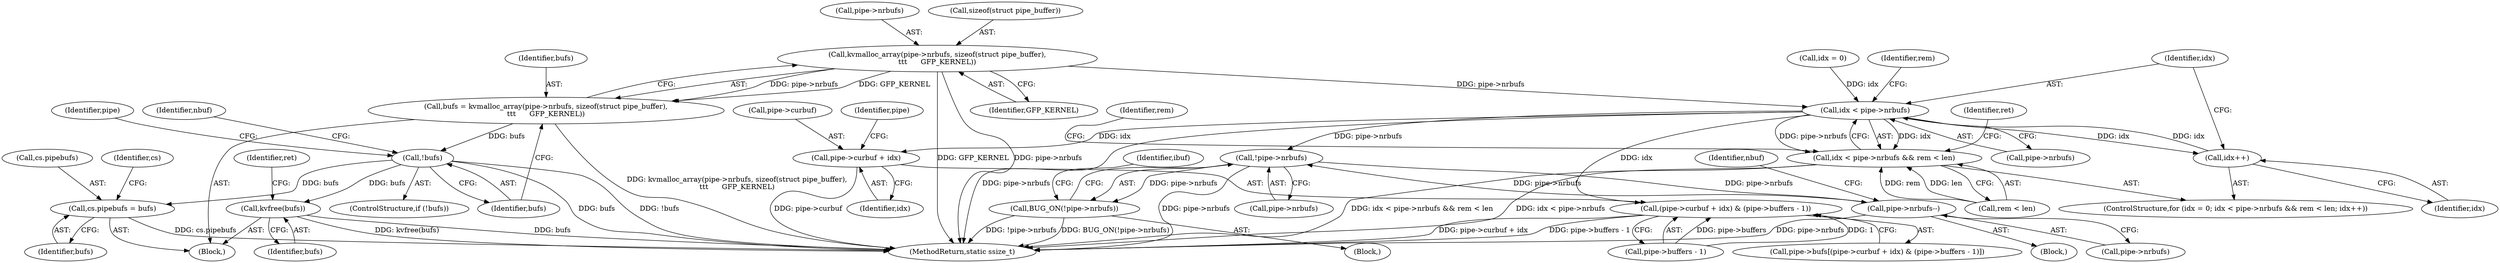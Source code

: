 digraph "0_linux_6b3a707736301c2128ca85ce85fb13f60b5e350a@API" {
"1000128" [label="(Call,kvmalloc_array(pipe->nrbufs, sizeof(struct pipe_buffer),\n\t\t\t      GFP_KERNEL))"];
"1000126" [label="(Call,bufs = kvmalloc_array(pipe->nrbufs, sizeof(struct pipe_buffer),\n\t\t\t      GFP_KERNEL))"];
"1000136" [label="(Call,!bufs)"];
"1000315" [label="(Call,cs.pipebufs = bufs)"];
"1000366" [label="(Call,kvfree(bufs))"];
"1000155" [label="(Call,idx < pipe->nrbufs)"];
"1000154" [label="(Call,idx < pipe->nrbufs && rem < len)"];
"1000163" [label="(Call,idx++)"];
"1000172" [label="(Call,(pipe->curbuf + idx) & (pipe->buffers - 1))"];
"1000173" [label="(Call,pipe->curbuf + idx)"];
"1000208" [label="(Call,!pipe->nrbufs)"];
"1000207" [label="(Call,BUG_ON(!pipe->nrbufs))"];
"1000260" [label="(Call,pipe->nrbufs--)"];
"1000209" [label="(Call,pipe->nrbufs)"];
"1000173" [label="(Call,pipe->curbuf + idx)"];
"1000161" [label="(Identifier,rem)"];
"1000177" [label="(Identifier,idx)"];
"1000156" [label="(Identifier,idx)"];
"1000128" [label="(Call,kvmalloc_array(pipe->nrbufs, sizeof(struct pipe_buffer),\n\t\t\t      GFP_KERNEL))"];
"1000137" [label="(Identifier,bufs)"];
"1000366" [label="(Call,kvfree(bufs))"];
"1000168" [label="(Call,pipe->bufs[(pipe->curbuf + idx) & (pipe->buffers - 1)])"];
"1000150" [label="(ControlStructure,for (idx = 0; idx < pipe->nrbufs && rem < len; idx++))"];
"1000134" [label="(Identifier,GFP_KERNEL)"];
"1000367" [label="(Identifier,bufs)"];
"1000155" [label="(Call,idx < pipe->nrbufs)"];
"1000166" [label="(Identifier,rem)"];
"1000164" [label="(Identifier,idx)"];
"1000174" [label="(Call,pipe->curbuf)"];
"1000198" [label="(Block,)"];
"1000140" [label="(Identifier,pipe)"];
"1000261" [label="(Call,pipe->nrbufs)"];
"1000315" [label="(Call,cs.pipebufs = bufs)"];
"1000145" [label="(Identifier,nbuf)"];
"1000369" [label="(Identifier,ret)"];
"1000129" [label="(Call,pipe->nrbufs)"];
"1000234" [label="(Block,)"];
"1000157" [label="(Call,pipe->nrbufs)"];
"1000127" [label="(Identifier,bufs)"];
"1000126" [label="(Call,bufs = kvmalloc_array(pipe->nrbufs, sizeof(struct pipe_buffer),\n\t\t\t      GFP_KERNEL))"];
"1000178" [label="(Call,pipe->buffers - 1)"];
"1000302" [label="(Identifier,nbuf)"];
"1000213" [label="(Identifier,ibuf)"];
"1000370" [label="(MethodReturn,static ssize_t)"];
"1000135" [label="(ControlStructure,if (!bufs))"];
"1000106" [label="(Block,)"];
"1000260" [label="(Call,pipe->nrbufs--)"];
"1000319" [label="(Identifier,bufs)"];
"1000180" [label="(Identifier,pipe)"];
"1000163" [label="(Call,idx++)"];
"1000132" [label="(Call,sizeof(struct pipe_buffer))"];
"1000154" [label="(Call,idx < pipe->nrbufs && rem < len)"];
"1000208" [label="(Call,!pipe->nrbufs)"];
"1000172" [label="(Call,(pipe->curbuf + idx) & (pipe->buffers - 1))"];
"1000160" [label="(Call,rem < len)"];
"1000322" [label="(Identifier,cs)"];
"1000316" [label="(Call,cs.pipebufs)"];
"1000185" [label="(Identifier,ret)"];
"1000151" [label="(Call,idx = 0)"];
"1000207" [label="(Call,BUG_ON(!pipe->nrbufs))"];
"1000136" [label="(Call,!bufs)"];
"1000128" -> "1000126"  [label="AST: "];
"1000128" -> "1000134"  [label="CFG: "];
"1000129" -> "1000128"  [label="AST: "];
"1000132" -> "1000128"  [label="AST: "];
"1000134" -> "1000128"  [label="AST: "];
"1000126" -> "1000128"  [label="CFG: "];
"1000128" -> "1000370"  [label="DDG: pipe->nrbufs"];
"1000128" -> "1000370"  [label="DDG: GFP_KERNEL"];
"1000128" -> "1000126"  [label="DDG: pipe->nrbufs"];
"1000128" -> "1000126"  [label="DDG: GFP_KERNEL"];
"1000128" -> "1000155"  [label="DDG: pipe->nrbufs"];
"1000126" -> "1000106"  [label="AST: "];
"1000127" -> "1000126"  [label="AST: "];
"1000137" -> "1000126"  [label="CFG: "];
"1000126" -> "1000370"  [label="DDG: kvmalloc_array(pipe->nrbufs, sizeof(struct pipe_buffer),\n\t\t\t      GFP_KERNEL)"];
"1000126" -> "1000136"  [label="DDG: bufs"];
"1000136" -> "1000135"  [label="AST: "];
"1000136" -> "1000137"  [label="CFG: "];
"1000137" -> "1000136"  [label="AST: "];
"1000140" -> "1000136"  [label="CFG: "];
"1000145" -> "1000136"  [label="CFG: "];
"1000136" -> "1000370"  [label="DDG: !bufs"];
"1000136" -> "1000370"  [label="DDG: bufs"];
"1000136" -> "1000315"  [label="DDG: bufs"];
"1000136" -> "1000366"  [label="DDG: bufs"];
"1000315" -> "1000106"  [label="AST: "];
"1000315" -> "1000319"  [label="CFG: "];
"1000316" -> "1000315"  [label="AST: "];
"1000319" -> "1000315"  [label="AST: "];
"1000322" -> "1000315"  [label="CFG: "];
"1000315" -> "1000370"  [label="DDG: cs.pipebufs"];
"1000366" -> "1000106"  [label="AST: "];
"1000366" -> "1000367"  [label="CFG: "];
"1000367" -> "1000366"  [label="AST: "];
"1000369" -> "1000366"  [label="CFG: "];
"1000366" -> "1000370"  [label="DDG: bufs"];
"1000366" -> "1000370"  [label="DDG: kvfree(bufs)"];
"1000155" -> "1000154"  [label="AST: "];
"1000155" -> "1000157"  [label="CFG: "];
"1000156" -> "1000155"  [label="AST: "];
"1000157" -> "1000155"  [label="AST: "];
"1000161" -> "1000155"  [label="CFG: "];
"1000154" -> "1000155"  [label="CFG: "];
"1000155" -> "1000370"  [label="DDG: pipe->nrbufs"];
"1000155" -> "1000154"  [label="DDG: idx"];
"1000155" -> "1000154"  [label="DDG: pipe->nrbufs"];
"1000163" -> "1000155"  [label="DDG: idx"];
"1000151" -> "1000155"  [label="DDG: idx"];
"1000155" -> "1000163"  [label="DDG: idx"];
"1000155" -> "1000172"  [label="DDG: idx"];
"1000155" -> "1000173"  [label="DDG: idx"];
"1000155" -> "1000208"  [label="DDG: pipe->nrbufs"];
"1000154" -> "1000150"  [label="AST: "];
"1000154" -> "1000160"  [label="CFG: "];
"1000160" -> "1000154"  [label="AST: "];
"1000166" -> "1000154"  [label="CFG: "];
"1000185" -> "1000154"  [label="CFG: "];
"1000154" -> "1000370"  [label="DDG: idx < pipe->nrbufs"];
"1000154" -> "1000370"  [label="DDG: idx < pipe->nrbufs && rem < len"];
"1000160" -> "1000154"  [label="DDG: rem"];
"1000160" -> "1000154"  [label="DDG: len"];
"1000163" -> "1000150"  [label="AST: "];
"1000163" -> "1000164"  [label="CFG: "];
"1000164" -> "1000163"  [label="AST: "];
"1000156" -> "1000163"  [label="CFG: "];
"1000172" -> "1000168"  [label="AST: "];
"1000172" -> "1000178"  [label="CFG: "];
"1000173" -> "1000172"  [label="AST: "];
"1000178" -> "1000172"  [label="AST: "];
"1000168" -> "1000172"  [label="CFG: "];
"1000172" -> "1000370"  [label="DDG: pipe->buffers - 1"];
"1000172" -> "1000370"  [label="DDG: pipe->curbuf + idx"];
"1000178" -> "1000172"  [label="DDG: pipe->buffers"];
"1000178" -> "1000172"  [label="DDG: 1"];
"1000173" -> "1000177"  [label="CFG: "];
"1000174" -> "1000173"  [label="AST: "];
"1000177" -> "1000173"  [label="AST: "];
"1000180" -> "1000173"  [label="CFG: "];
"1000173" -> "1000370"  [label="DDG: pipe->curbuf"];
"1000208" -> "1000207"  [label="AST: "];
"1000208" -> "1000209"  [label="CFG: "];
"1000209" -> "1000208"  [label="AST: "];
"1000207" -> "1000208"  [label="CFG: "];
"1000208" -> "1000370"  [label="DDG: pipe->nrbufs"];
"1000208" -> "1000207"  [label="DDG: pipe->nrbufs"];
"1000260" -> "1000208"  [label="DDG: pipe->nrbufs"];
"1000208" -> "1000260"  [label="DDG: pipe->nrbufs"];
"1000207" -> "1000198"  [label="AST: "];
"1000213" -> "1000207"  [label="CFG: "];
"1000207" -> "1000370"  [label="DDG: !pipe->nrbufs"];
"1000207" -> "1000370"  [label="DDG: BUG_ON(!pipe->nrbufs)"];
"1000260" -> "1000234"  [label="AST: "];
"1000260" -> "1000261"  [label="CFG: "];
"1000261" -> "1000260"  [label="AST: "];
"1000302" -> "1000260"  [label="CFG: "];
"1000260" -> "1000370"  [label="DDG: pipe->nrbufs"];
}
